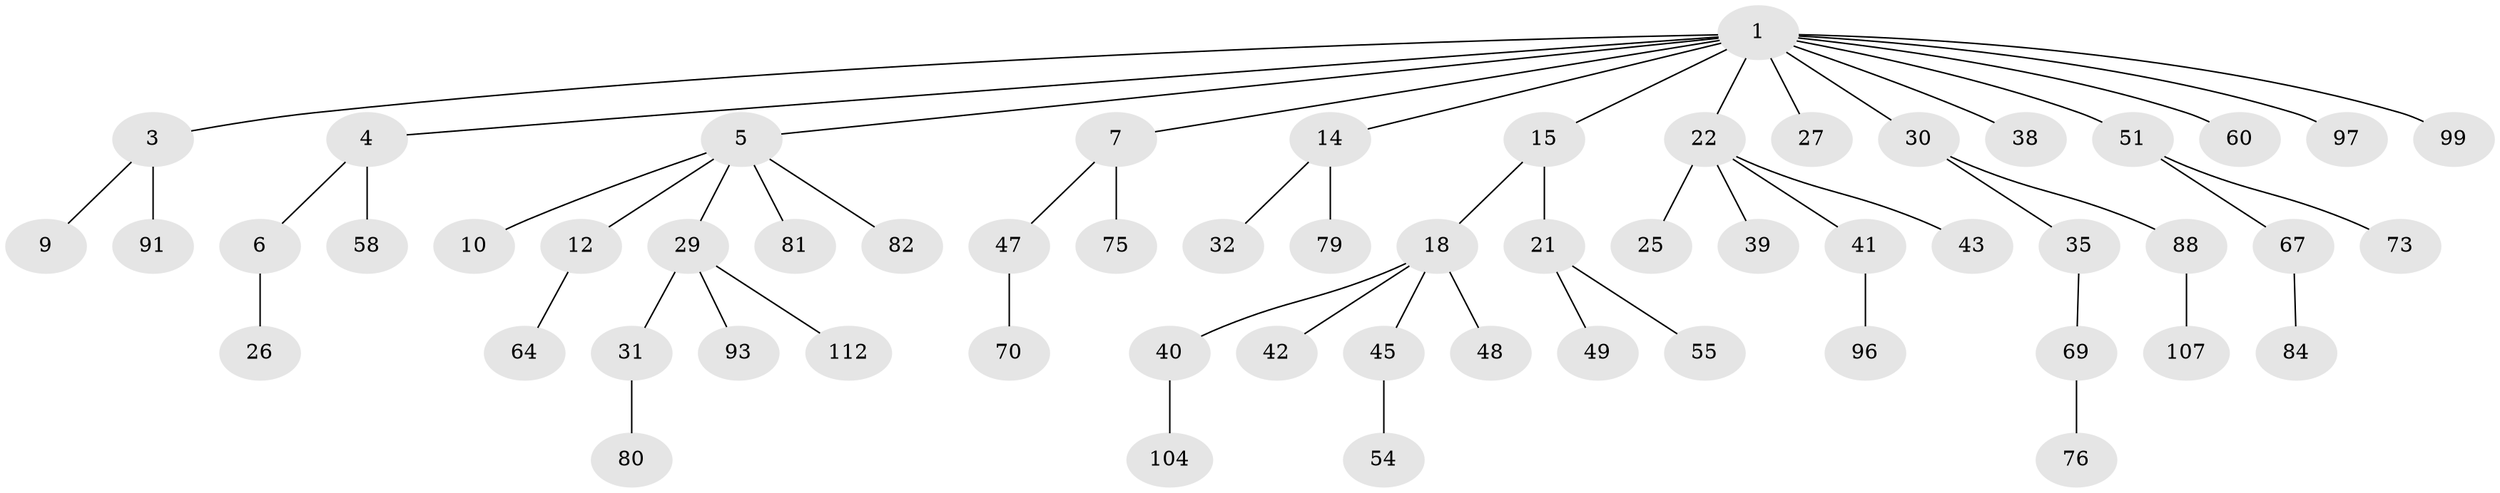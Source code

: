 // original degree distribution, {7: 0.017241379310344827, 3: 0.16379310344827586, 4: 0.05172413793103448, 5: 0.034482758620689655, 2: 0.25862068965517243, 1: 0.47413793103448276}
// Generated by graph-tools (version 1.1) at 2025/15/03/09/25 04:15:36]
// undirected, 58 vertices, 57 edges
graph export_dot {
graph [start="1"]
  node [color=gray90,style=filled];
  1 [super="+2+11"];
  3;
  4 [super="+16+65"];
  5 [super="+13+8"];
  6 [super="+46"];
  7 [super="+33"];
  9;
  10;
  12 [super="+50+19"];
  14 [super="+23+28"];
  15;
  18 [super="+36+111+20"];
  21 [super="+83+44"];
  22 [super="+24"];
  25 [super="+66"];
  26 [super="+52"];
  27;
  29;
  30;
  31 [super="+37"];
  32 [super="+68"];
  35;
  38 [super="+62"];
  39 [super="+63"];
  40;
  41 [super="+57"];
  42;
  43;
  45;
  47 [super="+59"];
  48 [super="+53+87+77"];
  49;
  51;
  54;
  55;
  58 [super="+113"];
  60;
  64;
  67 [super="+71+89"];
  69;
  70 [super="+116"];
  73 [super="+90"];
  75;
  76;
  79;
  80;
  81 [super="+86"];
  82;
  84 [super="+98"];
  88 [super="+101"];
  91 [super="+92"];
  93;
  96 [super="+108"];
  97;
  99;
  104;
  107;
  112;
  1 -- 3;
  1 -- 4;
  1 -- 14;
  1 -- 27;
  1 -- 97;
  1 -- 5;
  1 -- 38;
  1 -- 7;
  1 -- 60;
  1 -- 30;
  1 -- 15;
  1 -- 99;
  1 -- 51;
  1 -- 22;
  3 -- 9;
  3 -- 91;
  4 -- 6;
  4 -- 58;
  5 -- 12;
  5 -- 81;
  5 -- 82;
  5 -- 29;
  5 -- 10;
  6 -- 26;
  7 -- 75;
  7 -- 47;
  12 -- 64;
  14 -- 32;
  14 -- 79;
  15 -- 18;
  15 -- 21;
  18 -- 45;
  18 -- 40;
  18 -- 42;
  18 -- 48;
  21 -- 49;
  21 -- 55;
  22 -- 41;
  22 -- 25;
  22 -- 43;
  22 -- 39;
  29 -- 31;
  29 -- 93;
  29 -- 112;
  30 -- 35;
  30 -- 88;
  31 -- 80;
  35 -- 69;
  40 -- 104;
  41 -- 96;
  45 -- 54;
  47 -- 70;
  51 -- 67;
  51 -- 73;
  67 -- 84;
  69 -- 76;
  88 -- 107;
}

